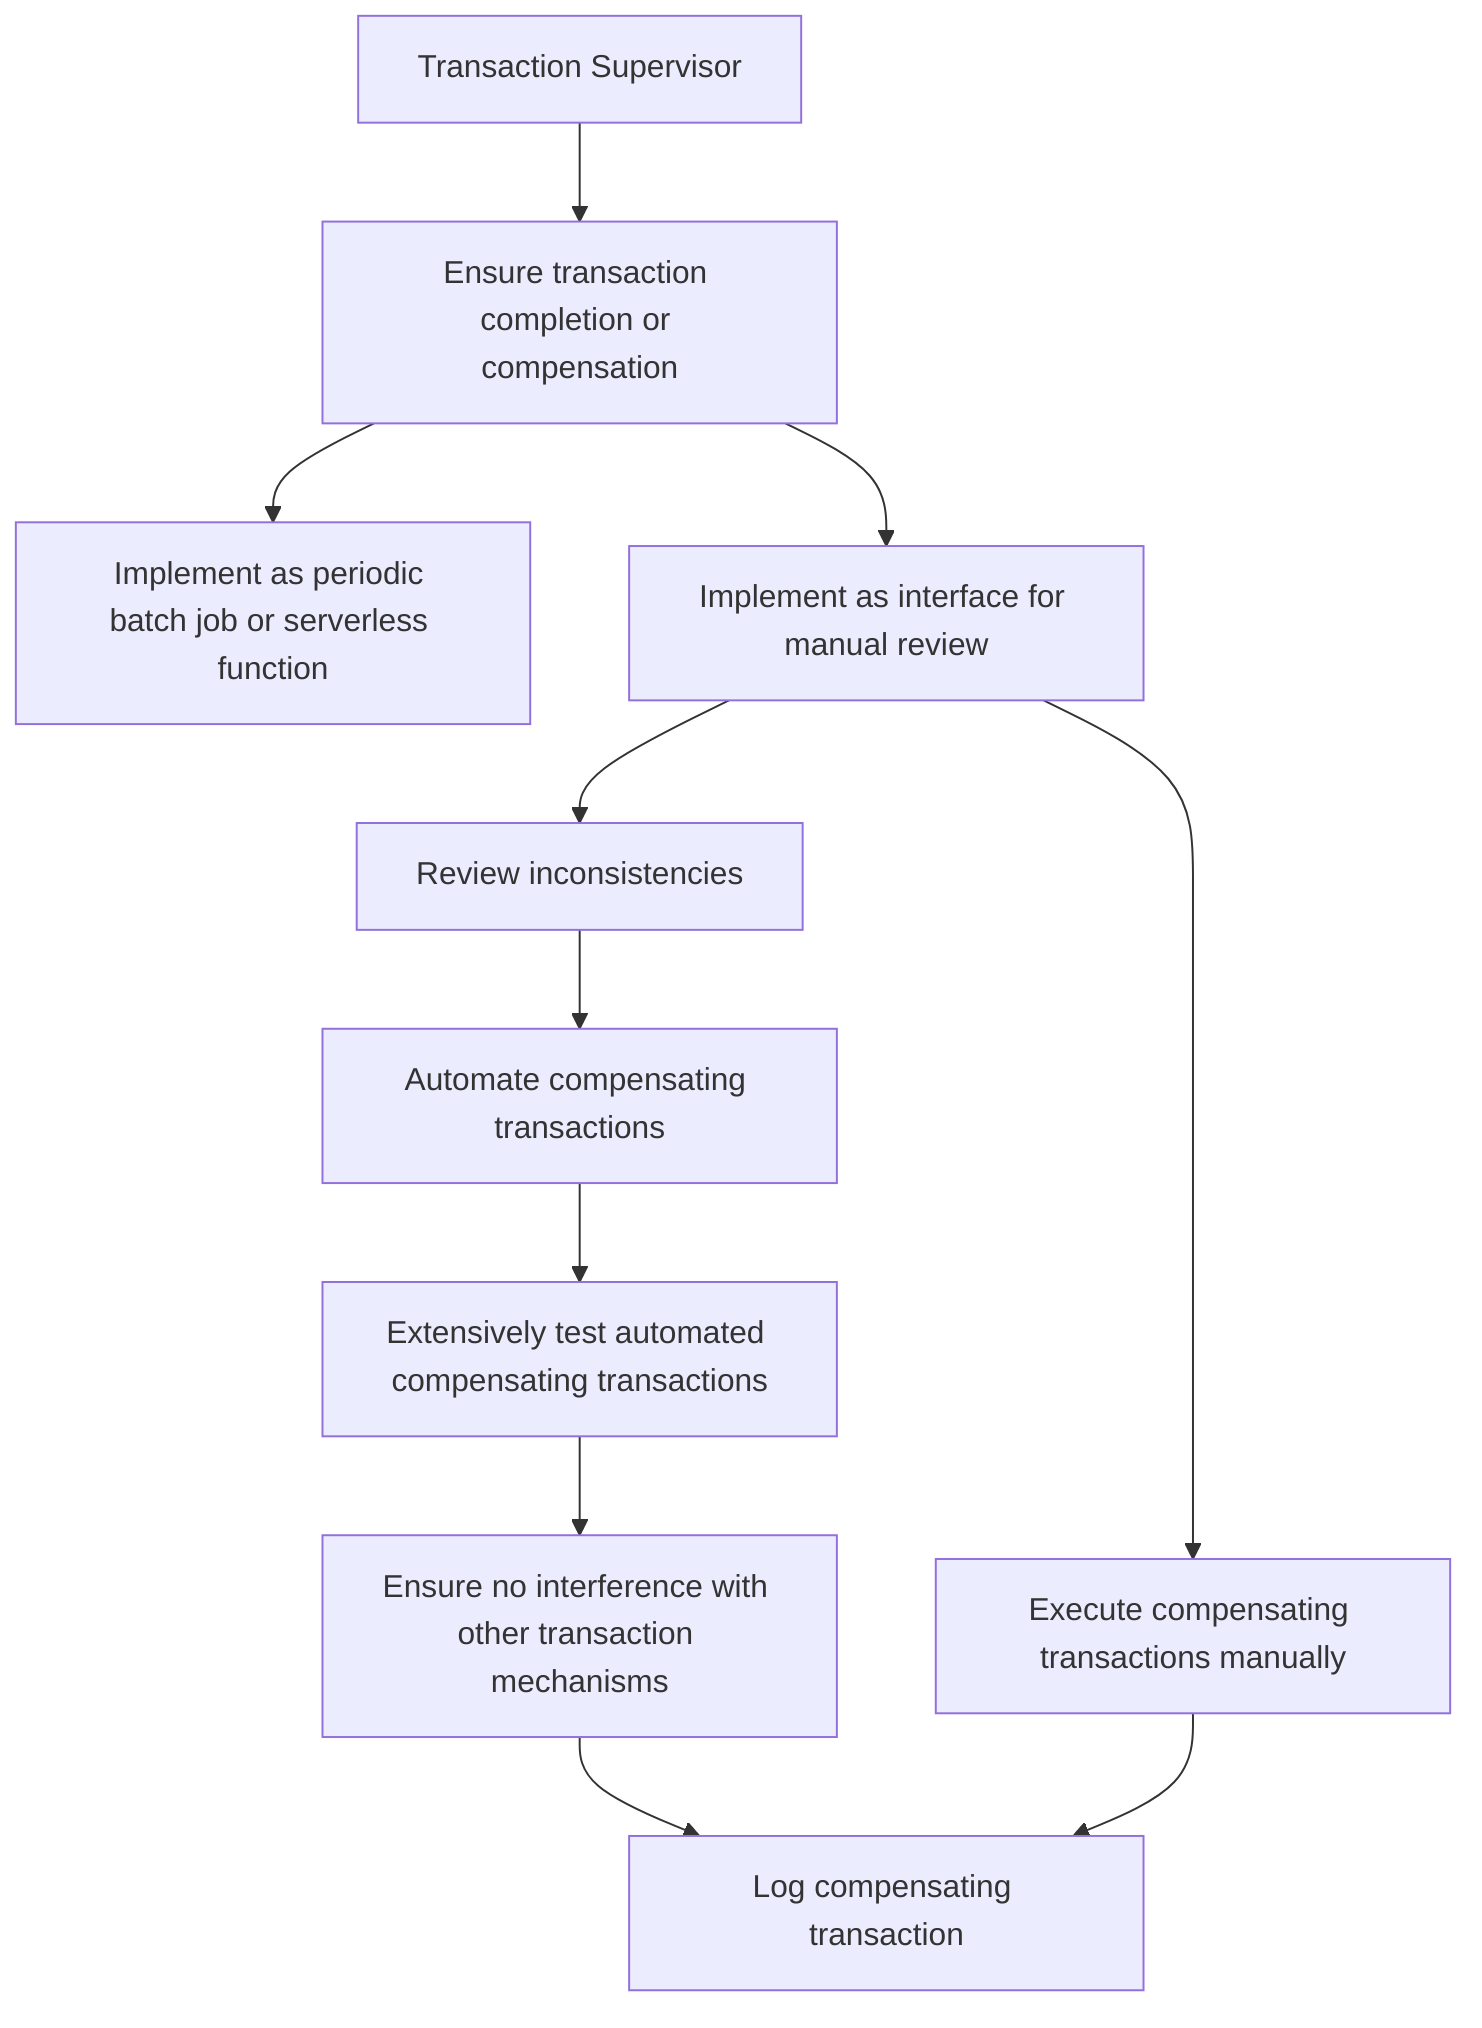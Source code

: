 graph TD
    A[Transaction Supervisor] --> B[Ensure transaction completion or compensation]
    B --> C[Implement as periodic batch job or serverless function]
    B --> D[Implement as interface for manual review]

    D --> E[Review inconsistencies]
    D --> F[Execute compensating transactions manually]

    E --> G[Automate compensating transactions]
    G --> H[Extensively test automated compensating transactions]
    H --> I[Ensure no interference with other transaction mechanisms]

    I --> J[Log compensating transaction]
    F --> J